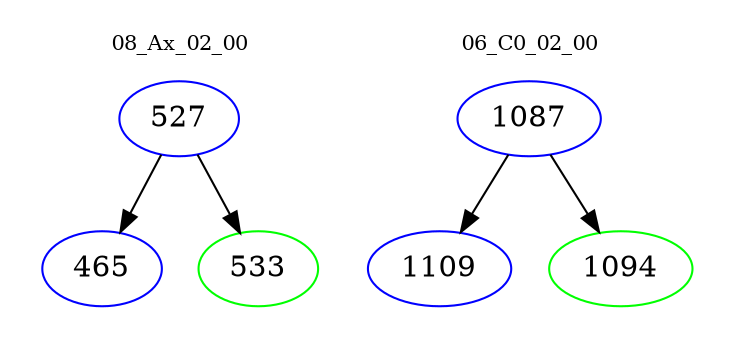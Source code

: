 digraph{
subgraph cluster_0 {
color = white
label = "08_Ax_02_00";
fontsize=10;
T0_527 [label="527", color="blue"]
T0_527 -> T0_465 [color="black"]
T0_465 [label="465", color="blue"]
T0_527 -> T0_533 [color="black"]
T0_533 [label="533", color="green"]
}
subgraph cluster_1 {
color = white
label = "06_C0_02_00";
fontsize=10;
T1_1087 [label="1087", color="blue"]
T1_1087 -> T1_1109 [color="black"]
T1_1109 [label="1109", color="blue"]
T1_1087 -> T1_1094 [color="black"]
T1_1094 [label="1094", color="green"]
}
}
